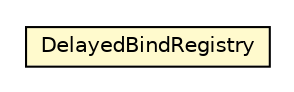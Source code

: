 #!/usr/local/bin/dot
#
# Class diagram 
# Generated by UMLGraph version R5_6-24-gf6e263 (http://www.umlgraph.org/)
#

digraph G {
	edge [fontname="Helvetica",fontsize=10,labelfontname="Helvetica",labelfontsize=10];
	node [fontname="Helvetica",fontsize=10,shape=plaintext];
	nodesep=0.25;
	ranksep=0.5;
	rankdir=LR;
	// com.gwtplatform.mvp.client.DelayedBindRegistry
	c157967 [label=<<table title="com.gwtplatform.mvp.client.DelayedBindRegistry" border="0" cellborder="1" cellspacing="0" cellpadding="2" port="p" bgcolor="lemonChiffon" href="./DelayedBindRegistry.html">
		<tr><td><table border="0" cellspacing="0" cellpadding="1">
<tr><td align="center" balign="center"> DelayedBindRegistry </td></tr>
		</table></td></tr>
		</table>>, URL="./DelayedBindRegistry.html", fontname="Helvetica", fontcolor="black", fontsize=10.0];
}

